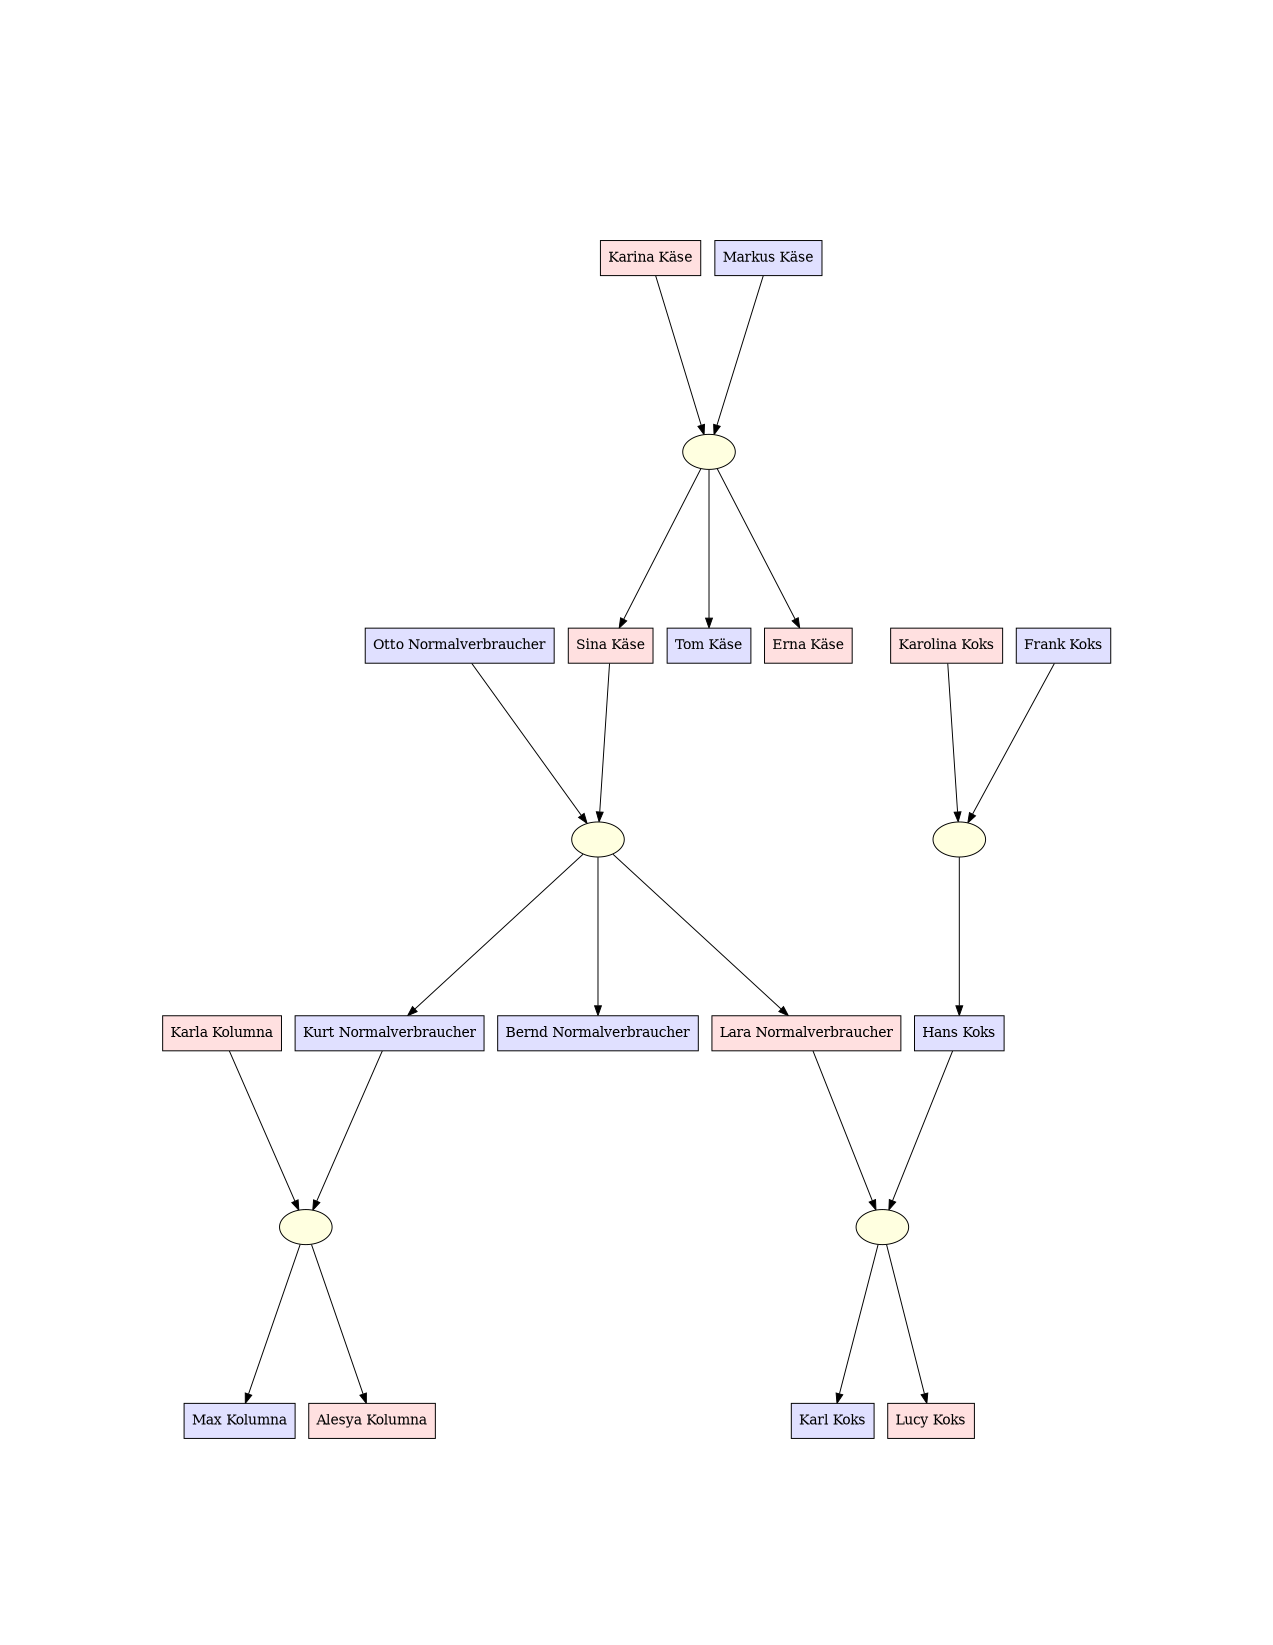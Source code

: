 digraph GRAMPS_graph
{
  bgcolor=white;
  center="true"; 
  charset="utf8";
  concentrate="false";
  dpi="75";
  graph [fontsize=14];
  margin="1.00,1.00"; 
  mclimit="99";
  nodesep="0.20";
  outputorder="edgesfirst";
#  page="8.50,11.00";
  pagedir="BL";
  rankdir="TB";
  ranksep="0.20";
  ratio="fill";
  searchsize="100";
  size="6.49,8.99"; 
  splines="true";

  edge [len=0.5 style=solid fontsize=14];
  node [style=filled fontsize=14];

  I0001 [ shape="box" fillcolor="#e0e0ff" style="solid,filled" label="Markus Käse" ];
  F0000 [ shape="ellipse" fillcolor="#ffffe0" style="filled" label="" ];
  subgraph cluster_F0000
  {
  style="invis";
  I0001 -> F0000 [ arrowhead=normal arrowtail=none dir=both ];
  I0000 -> F0000 [ arrowhead=normal arrowtail=none dir=both ];
  }
  I0003 [ shape="box" fillcolor="#ffe0e0" style="solid,filled" label="Sina Käse" ];
  F0001 [ shape="ellipse" fillcolor="#ffffe0" style="filled" label="" ];
  subgraph cluster_F0001
  {
  style="invis";
  I0004 -> F0001 [ arrowhead=normal arrowtail=none dir=both ];
  I0003 -> F0001 [ arrowhead=normal arrowtail=none dir=both ];
  }
  I0005 [ shape="box" fillcolor="#e0e0ff" style="solid,filled" label="Kurt Normalverbraucher" ];
  F0003 [ shape="ellipse" fillcolor="#ffffe0" style="filled" label="" ];
  subgraph cluster_F0003
  {
  style="invis";
  I0005 -> F0003 [ arrowhead=normal arrowtail=none dir=both ];
  I0010 -> F0003 [ arrowhead=normal arrowtail=none dir=both ];
  }
  I0006 [ shape="box" fillcolor="#ffe0e0" style="solid,filled" label="Lara Normalverbraucher" ];
  F0002 [ shape="ellipse" fillcolor="#ffffe0" style="filled" label="" ];
  subgraph cluster_F0002
  {
  style="invis";
  I0007 -> F0002 [ arrowhead=normal arrowtail=none dir=both ];
  I0006 -> F0002 [ arrowhead=normal arrowtail=none dir=both ];
  }
  I0007 [ shape="box" fillcolor="#e0e0ff" style="solid,filled" label="Hans Koks" ];
  I0008 [ shape="box" fillcolor="#e0e0ff" style="solid,filled" label="Karl Koks" ];
  I0011 [ shape="box" fillcolor="#e0e0ff" style="solid,filled" label="Max Kolumna" ];
  I0013 [ shape="box" fillcolor="#e0e0ff" style="solid,filled" label="Frank Koks" ];
  F0004 [ shape="ellipse" fillcolor="#ffffe0" style="filled" label="" ];
  subgraph cluster_F0004
  {
  style="invis";
  I0013 -> F0004 [ arrowhead=normal arrowtail=none dir=both ];
  I0014 -> F0004 [ arrowhead=normal arrowtail=none dir=both ];
  }
  I0014 [ shape="box" fillcolor="#ffe0e0" style="solid,filled" label="Karolina Koks" ];
  I0000 [ shape="box" fillcolor="#ffe0e0" style="solid,filled" label="Karina Käse" ];
  I0002 [ shape="box" fillcolor="#e0e0ff" style="solid,filled" label="Tom Käse" ];
  I0004 [ shape="box" fillcolor="#e0e0ff" style="solid,filled" label="Otto Normalverbraucher" ];
  I0009 [ shape="box" fillcolor="#ffe0e0" style="solid,filled" label="Lucy Koks" ];
  I0010 [ shape="box" fillcolor="#ffe0e0" style="solid,filled" label="Karla Kolumna" ];
  I0012 [ shape="box" fillcolor="#ffe0e0" style="solid,filled" label="Alesya Kolumna" ];
  I0016 [ shape="box" fillcolor="#e0e0ff" style="solid,filled" label="Bernd Normalverbraucher" ];
  I0017 [ shape="box" fillcolor="#ffe0e0" style="solid,filled" label="Erna Käse" ];
  F0000 -> I0003 [ style=solid arrowhead=normal arrowtail=none dir=both ];
  F0001 -> I0005 [ style=solid arrowhead=normal arrowtail=none dir=both ];
  F0001 -> I0006 [ style=solid arrowhead=normal arrowtail=none dir=both ];
  F0004 -> I0007 [ style=solid arrowhead=normal arrowtail=none dir=both ];
  F0002 -> I0008 [ style=solid arrowhead=normal arrowtail=none dir=both ];
  F0003 -> I0011 [ style=solid arrowhead=normal arrowtail=none dir=both ];
  F0000 -> I0002 [ style=solid arrowhead=normal arrowtail=none dir=both ];
  F0002 -> I0009 [ style=solid arrowhead=normal arrowtail=none dir=both ];
  F0003 -> I0012 [ style=solid arrowhead=normal arrowtail=none dir=both ];
  F0001 -> I0016 [ style=solid arrowhead=normal arrowtail=none dir=both ];
  F0000 -> I0017 [ style=solid arrowhead=normal arrowtail=none dir=both ];
}


